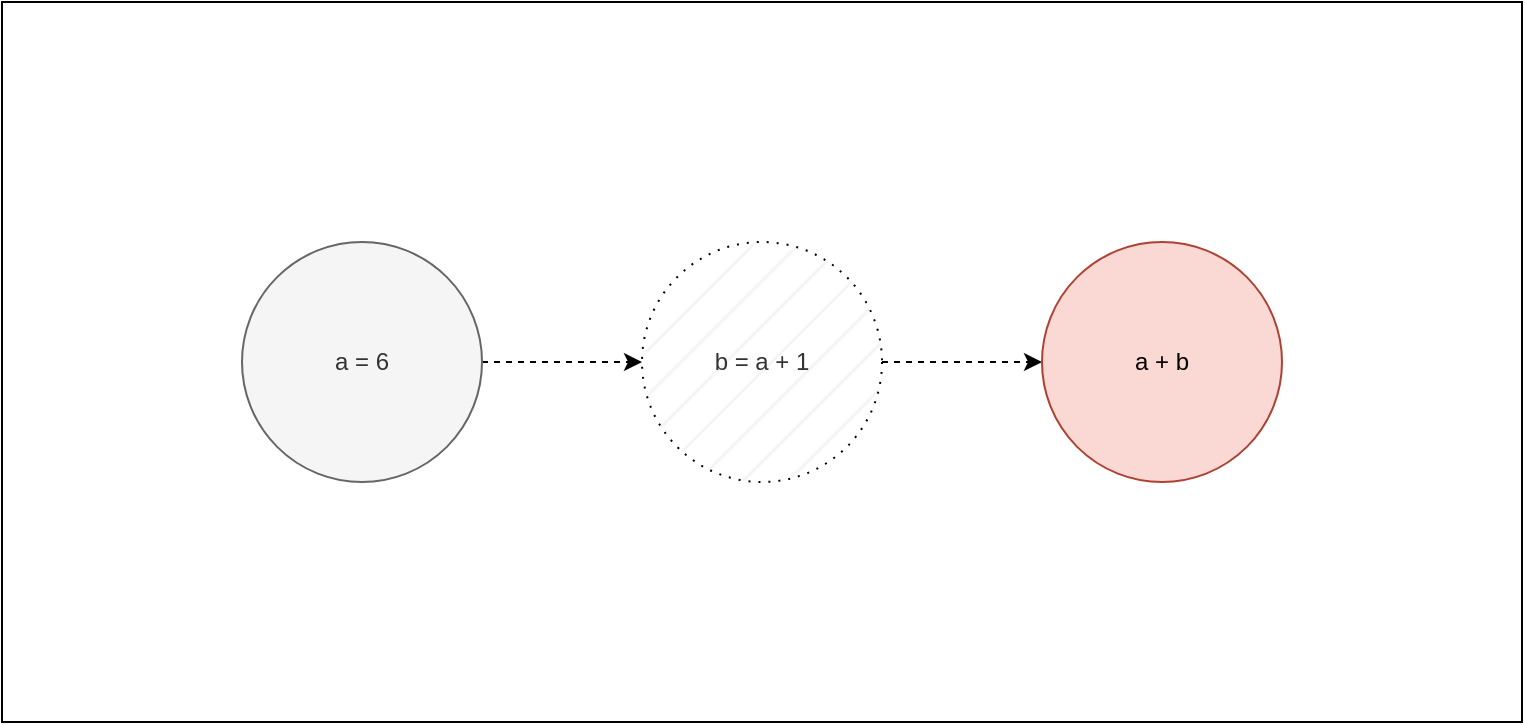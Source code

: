 <mxfile version="28.1.2">
  <diagram name="Page-1" id="8tTAEgvQdo_xMdfQ5tEj">
    <mxGraphModel dx="1042" dy="626" grid="1" gridSize="10" guides="1" tooltips="1" connect="1" arrows="1" fold="1" page="1" pageScale="1" pageWidth="850" pageHeight="1100" math="0" shadow="0">
      <root>
        <mxCell id="0" />
        <mxCell id="1" parent="0" />
        <mxCell id="kPVS7OtqyoaDSlpRVkDr-7" value="" style="rounded=0;whiteSpace=wrap;html=1;fillStyle=solid;fillColor=light-dark(#ffffff, #ededed);" parent="1" vertex="1">
          <mxGeometry x="201" y="160" width="760" height="360" as="geometry" />
        </mxCell>
        <mxCell id="kPVS7OtqyoaDSlpRVkDr-8" style="edgeStyle=orthogonalEdgeStyle;rounded=0;orthogonalLoop=1;jettySize=auto;html=1;exitX=1;exitY=0.5;exitDx=0;exitDy=0;dashed=1;" parent="1" source="kPVS7OtqyoaDSlpRVkDr-9" target="kPVS7OtqyoaDSlpRVkDr-11" edge="1">
          <mxGeometry relative="1" as="geometry" />
        </mxCell>
        <mxCell id="kPVS7OtqyoaDSlpRVkDr-9" value="a = 6" style="ellipse;whiteSpace=wrap;html=1;aspect=fixed;fillColor=#f5f5f5;fontColor=#333333;strokeColor=#666666;" parent="1" vertex="1">
          <mxGeometry x="321" y="280" width="120" height="120" as="geometry" />
        </mxCell>
        <mxCell id="kPVS7OtqyoaDSlpRVkDr-10" style="edgeStyle=orthogonalEdgeStyle;rounded=0;orthogonalLoop=1;jettySize=auto;html=1;exitX=1;exitY=0.5;exitDx=0;exitDy=0;dashed=1;" parent="1" source="kPVS7OtqyoaDSlpRVkDr-11" target="kPVS7OtqyoaDSlpRVkDr-12" edge="1">
          <mxGeometry relative="1" as="geometry" />
        </mxCell>
        <mxCell id="kPVS7OtqyoaDSlpRVkDr-11" value="b = a + 1" style="ellipse;whiteSpace=wrap;html=1;aspect=fixed;fillColor=#f5f5f5;fontColor=#333333;strokeColor=default;dashed=1;dashPattern=1 4;fillStyle=hatch;" parent="1" vertex="1">
          <mxGeometry x="521" y="280" width="120" height="120" as="geometry" />
        </mxCell>
        <mxCell id="kPVS7OtqyoaDSlpRVkDr-12" value="a + b" style="ellipse;whiteSpace=wrap;html=1;aspect=fixed;fillColor=#fad9d5;strokeColor=#ae4132;direction=south;" parent="1" vertex="1">
          <mxGeometry x="721" y="280" width="120" height="120" as="geometry" />
        </mxCell>
      </root>
    </mxGraphModel>
  </diagram>
</mxfile>
